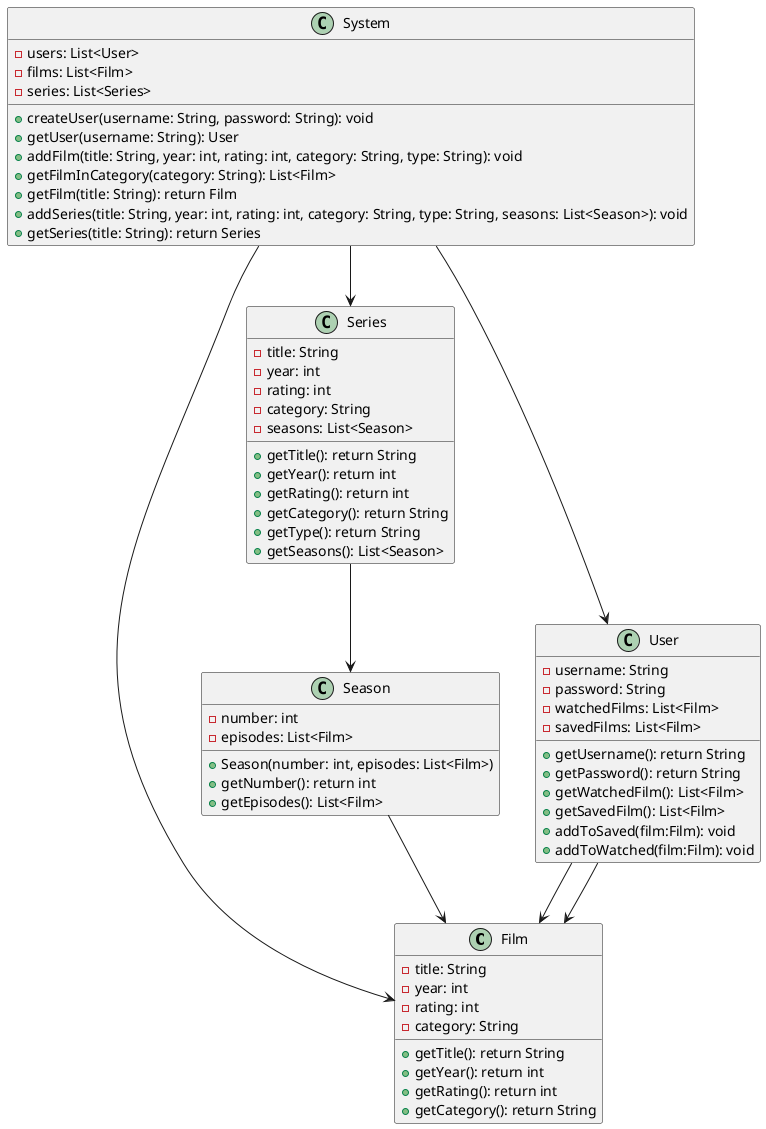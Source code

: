 @startuml
'https://plantuml.com/class-diagram

class Film {
 -title: String
 -year: int
 -rating: int
 -category: String
 +getTitle(): return String
 +getYear(): return int
 +getRating(): return int
 +getCategory(): return String


}


class Series {
 -title: String
 -year: int
 -rating: int
 -category: String
 -seasons: List<Season>
 +getTitle(): return String
 +getYear(): return int
 +getRating(): return int
 +getCategory(): return String
 +getType(): return String
 +getSeasons(): List<Season>
}


class User {
 -username: String
 -password: String
 -watchedFilms: List<Film>
 -savedFilms: List<Film>
 +getUsername(): return String
 +getPassword(): return String
 +getWatchedFilm(): List<Film>
 +getSavedFilm(): List<Film>
 +addToSaved(film:Film): void
 +addToWatched(film:Film): void
 }


class Season {
 -number: int
 -episodes: List<Film>
 +Season(number: int, episodes: List<Film>)
 +getNumber(): return int
 +getEpisodes(): List<Film>
}


class System {
 -users: List<User>
 -films: List<Film>
 -series: List<Series>
 +createUser(username: String, password: String): void
 +getUser(username: String): User
 +addFilm(title: String, year: int, rating: int, category: String, type: String): void
 +getFilmInCategory(category: String): List<Film>
 +getFilm(title: String): return Film
 +addSeries(title: String, year: int, rating: int, category: String, type: String, seasons: List<Season>): void
 +getSeries(title: String): return Series
}
System --> User
System --> Film
System --> Series
User --> Film
User --> Film
Season --> Film
Series --> Season


@enduml